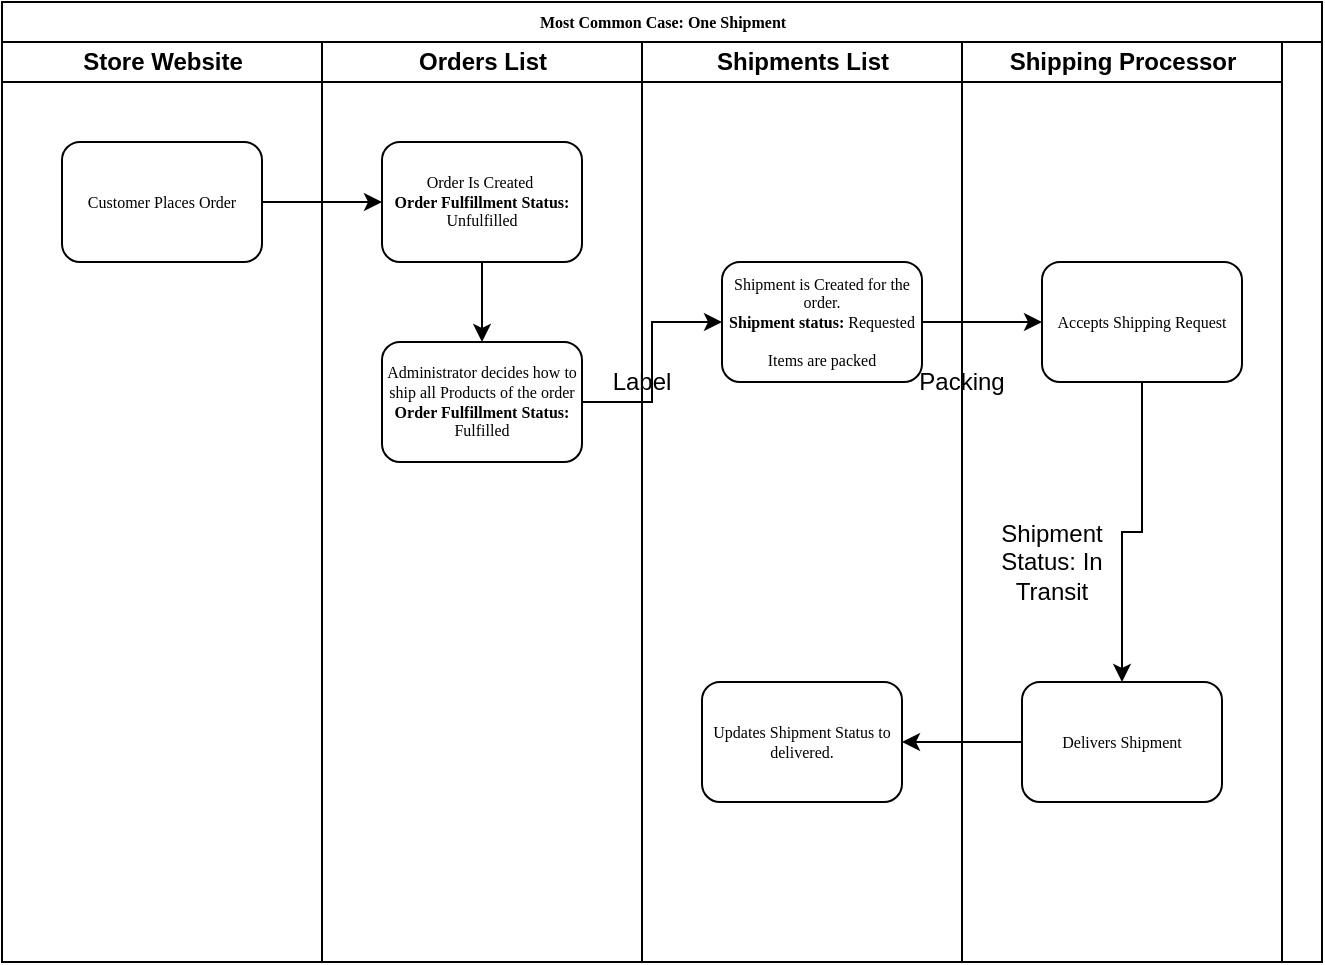 <mxfile version="14.9.0" type="github">
  <diagram name="Page-1" id="74e2e168-ea6b-b213-b513-2b3c1d86103e">
    <mxGraphModel dx="946" dy="589" grid="1" gridSize="10" guides="1" tooltips="1" connect="1" arrows="1" fold="1" page="1" pageScale="1" pageWidth="1100" pageHeight="850" background="none" math="0" shadow="0">
      <root>
        <mxCell id="0" />
        <mxCell id="1" parent="0" />
        <mxCell id="77e6c97f196da883-1" value="Most Common Case: One Shipment" style="swimlane;html=1;childLayout=stackLayout;startSize=20;rounded=0;shadow=0;labelBackgroundColor=none;strokeWidth=1;fontFamily=Verdana;fontSize=8;align=center;" parent="1" vertex="1">
          <mxGeometry x="70" y="40" width="660" height="480" as="geometry" />
        </mxCell>
        <mxCell id="77e6c97f196da883-2" value="Store Website" style="swimlane;html=1;startSize=20;" parent="77e6c97f196da883-1" vertex="1">
          <mxGeometry y="20" width="160" height="460" as="geometry" />
        </mxCell>
        <mxCell id="77e6c97f196da883-8" value="Customer Places Order" style="rounded=1;whiteSpace=wrap;html=1;shadow=0;labelBackgroundColor=none;strokeWidth=1;fontFamily=Verdana;fontSize=8;align=center;" parent="77e6c97f196da883-2" vertex="1">
          <mxGeometry x="30" y="50" width="100" height="60" as="geometry" />
        </mxCell>
        <mxCell id="77e6c97f196da883-4" value="Orders List" style="swimlane;html=1;startSize=20;" parent="77e6c97f196da883-1" vertex="1">
          <mxGeometry x="160" y="20" width="160" height="460" as="geometry" />
        </mxCell>
        <mxCell id="4eTe2Ta117DHhqG4NUob-17" value="" style="edgeStyle=orthogonalEdgeStyle;rounded=0;orthogonalLoop=1;jettySize=auto;html=1;" edge="1" parent="77e6c97f196da883-4" source="4eTe2Ta117DHhqG4NUob-12" target="4eTe2Ta117DHhqG4NUob-15">
          <mxGeometry relative="1" as="geometry" />
        </mxCell>
        <mxCell id="4eTe2Ta117DHhqG4NUob-12" value="Order Is Created&amp;nbsp;&lt;br&gt;&lt;b&gt;Order Fulfillment Status:&lt;/b&gt; Unfulfilled" style="rounded=1;whiteSpace=wrap;html=1;shadow=0;labelBackgroundColor=none;strokeWidth=1;fontFamily=Verdana;fontSize=8;align=center;" vertex="1" parent="77e6c97f196da883-4">
          <mxGeometry x="30" y="50" width="100" height="60" as="geometry" />
        </mxCell>
        <mxCell id="4eTe2Ta117DHhqG4NUob-15" value="Administrator decides how to ship all Products of the order&lt;br&gt;&lt;b&gt;Order Fulfillment Status:&lt;/b&gt; Fulfilled" style="rounded=1;whiteSpace=wrap;html=1;shadow=0;labelBackgroundColor=none;strokeWidth=1;fontFamily=Verdana;fontSize=8;align=center;" vertex="1" parent="77e6c97f196da883-4">
          <mxGeometry x="30" y="150" width="100" height="60" as="geometry" />
        </mxCell>
        <mxCell id="77e6c97f196da883-5" value="Shipments List" style="swimlane;html=1;startSize=20;" parent="77e6c97f196da883-1" vertex="1">
          <mxGeometry x="320" y="20" width="160" height="460" as="geometry" />
        </mxCell>
        <mxCell id="4eTe2Ta117DHhqG4NUob-13" value="Shipment is Created for the order.&lt;br&gt;&lt;b&gt;Shipment status:&lt;/b&gt; Requested&lt;br&gt;&lt;br&gt;Items are packed" style="rounded=1;whiteSpace=wrap;html=1;shadow=0;labelBackgroundColor=none;strokeWidth=1;fontFamily=Verdana;fontSize=8;align=center;" vertex="1" parent="77e6c97f196da883-5">
          <mxGeometry x="40" y="110" width="100" height="60" as="geometry" />
        </mxCell>
        <mxCell id="4eTe2Ta117DHhqG4NUob-26" value="Updates Shipment Status to delivered." style="rounded=1;whiteSpace=wrap;html=1;shadow=0;labelBackgroundColor=none;strokeWidth=1;fontFamily=Verdana;fontSize=8;align=center;" vertex="1" parent="77e6c97f196da883-5">
          <mxGeometry x="30" y="320" width="100" height="60" as="geometry" />
        </mxCell>
        <mxCell id="4eTe2Ta117DHhqG4NUob-7" value="Shipping Processor" style="swimlane;html=1;startSize=20;" vertex="1" parent="77e6c97f196da883-5">
          <mxGeometry x="160" width="160" height="460" as="geometry" />
        </mxCell>
        <mxCell id="4eTe2Ta117DHhqG4NUob-24" value="" style="edgeStyle=orthogonalEdgeStyle;rounded=0;orthogonalLoop=1;jettySize=auto;html=1;" edge="1" parent="4eTe2Ta117DHhqG4NUob-7" source="4eTe2Ta117DHhqG4NUob-14" target="4eTe2Ta117DHhqG4NUob-21">
          <mxGeometry relative="1" as="geometry" />
        </mxCell>
        <mxCell id="4eTe2Ta117DHhqG4NUob-14" value="Accepts Shipping Request" style="rounded=1;whiteSpace=wrap;html=1;shadow=0;labelBackgroundColor=none;strokeWidth=1;fontFamily=Verdana;fontSize=8;align=center;" vertex="1" parent="4eTe2Ta117DHhqG4NUob-7">
          <mxGeometry x="40" y="110" width="100" height="60" as="geometry" />
        </mxCell>
        <mxCell id="4eTe2Ta117DHhqG4NUob-21" value="Delivers Shipment" style="rounded=1;whiteSpace=wrap;html=1;shadow=0;labelBackgroundColor=none;strokeWidth=1;fontFamily=Verdana;fontSize=8;align=center;" vertex="1" parent="4eTe2Ta117DHhqG4NUob-7">
          <mxGeometry x="30" y="320" width="100" height="60" as="geometry" />
        </mxCell>
        <mxCell id="4eTe2Ta117DHhqG4NUob-23" value="Packing" style="text;html=1;strokeColor=none;fillColor=none;align=center;verticalAlign=middle;whiteSpace=wrap;rounded=0;" vertex="1" parent="4eTe2Ta117DHhqG4NUob-7">
          <mxGeometry x="-20" y="160" width="40" height="20" as="geometry" />
        </mxCell>
        <mxCell id="4eTe2Ta117DHhqG4NUob-25" value="Shipment Status: In Transit" style="text;html=1;strokeColor=none;fillColor=none;align=center;verticalAlign=middle;whiteSpace=wrap;rounded=0;" vertex="1" parent="4eTe2Ta117DHhqG4NUob-7">
          <mxGeometry x="20" y="240" width="50" height="40" as="geometry" />
        </mxCell>
        <mxCell id="4eTe2Ta117DHhqG4NUob-19" value="" style="edgeStyle=orthogonalEdgeStyle;rounded=0;orthogonalLoop=1;jettySize=auto;html=1;" edge="1" parent="77e6c97f196da883-5" source="4eTe2Ta117DHhqG4NUob-13" target="4eTe2Ta117DHhqG4NUob-14">
          <mxGeometry relative="1" as="geometry" />
        </mxCell>
        <mxCell id="4eTe2Ta117DHhqG4NUob-27" value="" style="edgeStyle=orthogonalEdgeStyle;rounded=0;orthogonalLoop=1;jettySize=auto;html=1;" edge="1" parent="77e6c97f196da883-5" source="4eTe2Ta117DHhqG4NUob-21" target="4eTe2Ta117DHhqG4NUob-26">
          <mxGeometry relative="1" as="geometry" />
        </mxCell>
        <mxCell id="4eTe2Ta117DHhqG4NUob-16" value="" style="edgeStyle=orthogonalEdgeStyle;rounded=0;orthogonalLoop=1;jettySize=auto;html=1;" edge="1" parent="77e6c97f196da883-1" source="77e6c97f196da883-8" target="4eTe2Ta117DHhqG4NUob-12">
          <mxGeometry relative="1" as="geometry" />
        </mxCell>
        <mxCell id="4eTe2Ta117DHhqG4NUob-18" value="" style="edgeStyle=orthogonalEdgeStyle;rounded=0;orthogonalLoop=1;jettySize=auto;html=1;" edge="1" parent="77e6c97f196da883-1" source="4eTe2Ta117DHhqG4NUob-15" target="4eTe2Ta117DHhqG4NUob-13">
          <mxGeometry relative="1" as="geometry" />
        </mxCell>
        <mxCell id="4eTe2Ta117DHhqG4NUob-22" value="Label" style="text;html=1;strokeColor=none;fillColor=none;align=center;verticalAlign=middle;whiteSpace=wrap;rounded=0;" vertex="1" parent="1">
          <mxGeometry x="370" y="220" width="40" height="20" as="geometry" />
        </mxCell>
      </root>
    </mxGraphModel>
  </diagram>
</mxfile>
